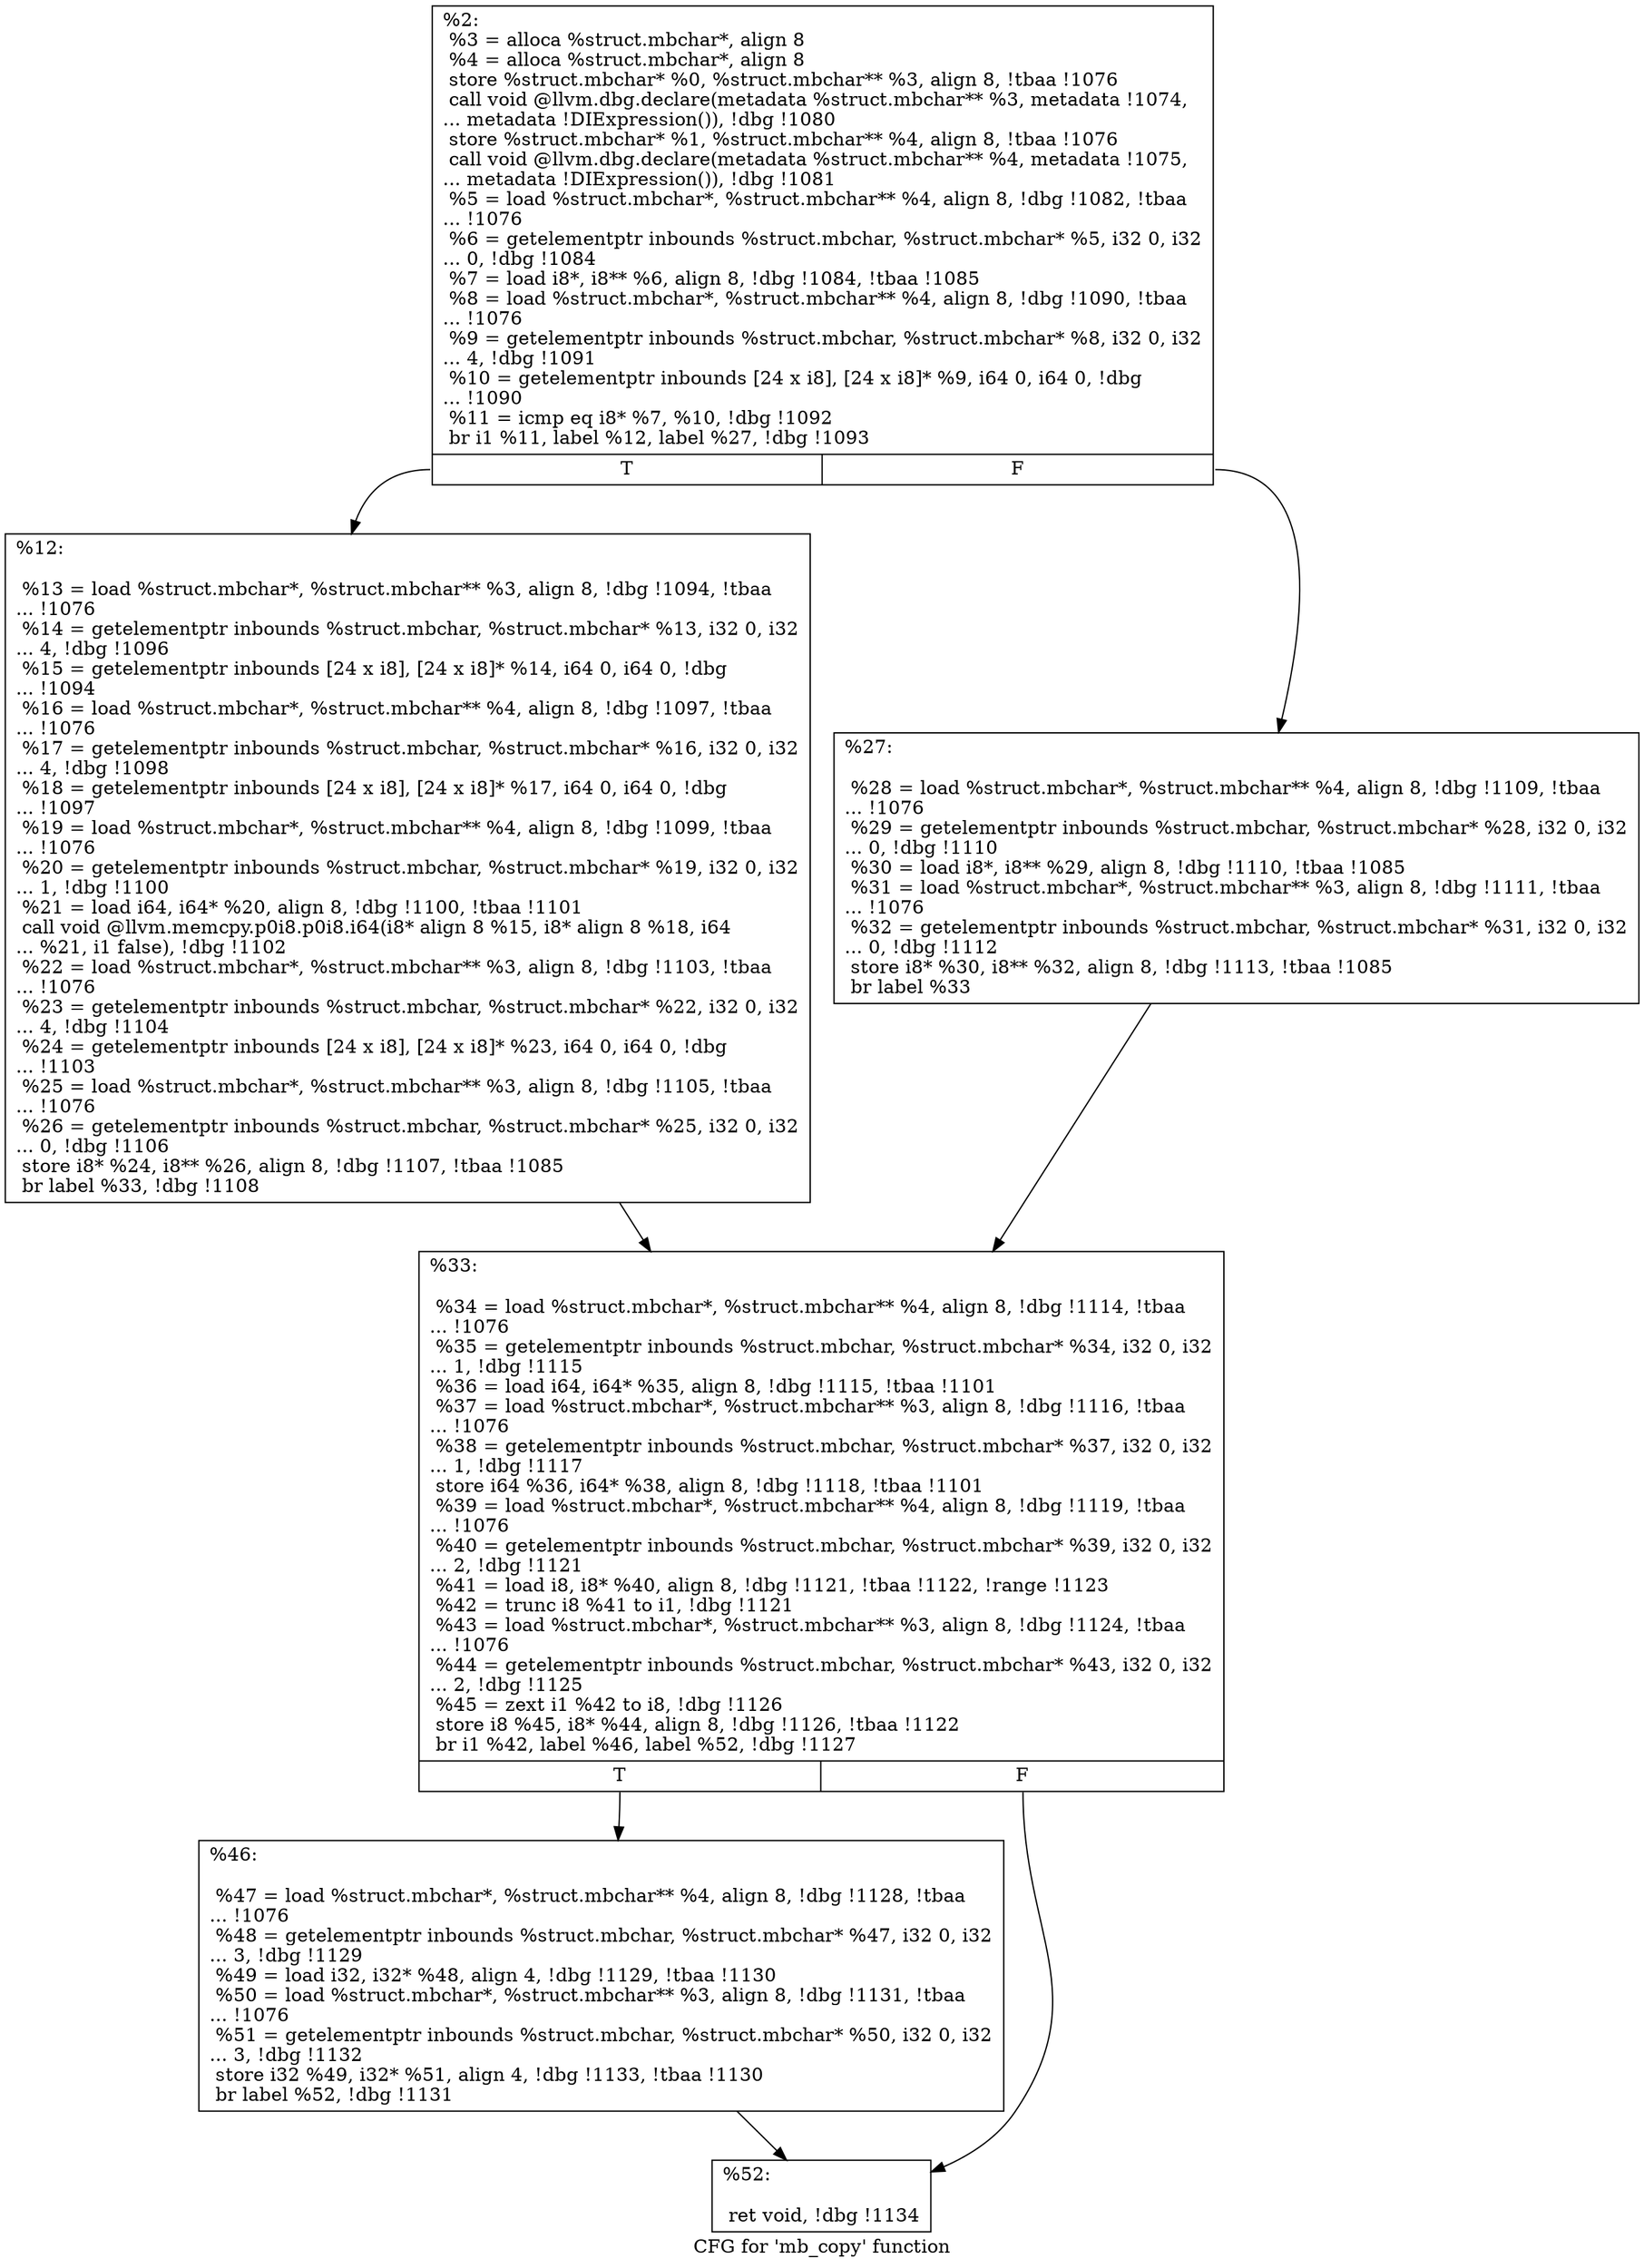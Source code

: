 digraph "CFG for 'mb_copy' function" {
	label="CFG for 'mb_copy' function";

	Node0x9543e0 [shape=record,label="{%2:\l  %3 = alloca %struct.mbchar*, align 8\l  %4 = alloca %struct.mbchar*, align 8\l  store %struct.mbchar* %0, %struct.mbchar** %3, align 8, !tbaa !1076\l  call void @llvm.dbg.declare(metadata %struct.mbchar** %3, metadata !1074,\l... metadata !DIExpression()), !dbg !1080\l  store %struct.mbchar* %1, %struct.mbchar** %4, align 8, !tbaa !1076\l  call void @llvm.dbg.declare(metadata %struct.mbchar** %4, metadata !1075,\l... metadata !DIExpression()), !dbg !1081\l  %5 = load %struct.mbchar*, %struct.mbchar** %4, align 8, !dbg !1082, !tbaa\l... !1076\l  %6 = getelementptr inbounds %struct.mbchar, %struct.mbchar* %5, i32 0, i32\l... 0, !dbg !1084\l  %7 = load i8*, i8** %6, align 8, !dbg !1084, !tbaa !1085\l  %8 = load %struct.mbchar*, %struct.mbchar** %4, align 8, !dbg !1090, !tbaa\l... !1076\l  %9 = getelementptr inbounds %struct.mbchar, %struct.mbchar* %8, i32 0, i32\l... 4, !dbg !1091\l  %10 = getelementptr inbounds [24 x i8], [24 x i8]* %9, i64 0, i64 0, !dbg\l... !1090\l  %11 = icmp eq i8* %7, %10, !dbg !1092\l  br i1 %11, label %12, label %27, !dbg !1093\l|{<s0>T|<s1>F}}"];
	Node0x9543e0:s0 -> Node0x940d80;
	Node0x9543e0:s1 -> Node0x940dd0;
	Node0x940d80 [shape=record,label="{%12:\l\l  %13 = load %struct.mbchar*, %struct.mbchar** %3, align 8, !dbg !1094, !tbaa\l... !1076\l  %14 = getelementptr inbounds %struct.mbchar, %struct.mbchar* %13, i32 0, i32\l... 4, !dbg !1096\l  %15 = getelementptr inbounds [24 x i8], [24 x i8]* %14, i64 0, i64 0, !dbg\l... !1094\l  %16 = load %struct.mbchar*, %struct.mbchar** %4, align 8, !dbg !1097, !tbaa\l... !1076\l  %17 = getelementptr inbounds %struct.mbchar, %struct.mbchar* %16, i32 0, i32\l... 4, !dbg !1098\l  %18 = getelementptr inbounds [24 x i8], [24 x i8]* %17, i64 0, i64 0, !dbg\l... !1097\l  %19 = load %struct.mbchar*, %struct.mbchar** %4, align 8, !dbg !1099, !tbaa\l... !1076\l  %20 = getelementptr inbounds %struct.mbchar, %struct.mbchar* %19, i32 0, i32\l... 1, !dbg !1100\l  %21 = load i64, i64* %20, align 8, !dbg !1100, !tbaa !1101\l  call void @llvm.memcpy.p0i8.p0i8.i64(i8* align 8 %15, i8* align 8 %18, i64\l... %21, i1 false), !dbg !1102\l  %22 = load %struct.mbchar*, %struct.mbchar** %3, align 8, !dbg !1103, !tbaa\l... !1076\l  %23 = getelementptr inbounds %struct.mbchar, %struct.mbchar* %22, i32 0, i32\l... 4, !dbg !1104\l  %24 = getelementptr inbounds [24 x i8], [24 x i8]* %23, i64 0, i64 0, !dbg\l... !1103\l  %25 = load %struct.mbchar*, %struct.mbchar** %3, align 8, !dbg !1105, !tbaa\l... !1076\l  %26 = getelementptr inbounds %struct.mbchar, %struct.mbchar* %25, i32 0, i32\l... 0, !dbg !1106\l  store i8* %24, i8** %26, align 8, !dbg !1107, !tbaa !1085\l  br label %33, !dbg !1108\l}"];
	Node0x940d80 -> Node0x940e20;
	Node0x940dd0 [shape=record,label="{%27:\l\l  %28 = load %struct.mbchar*, %struct.mbchar** %4, align 8, !dbg !1109, !tbaa\l... !1076\l  %29 = getelementptr inbounds %struct.mbchar, %struct.mbchar* %28, i32 0, i32\l... 0, !dbg !1110\l  %30 = load i8*, i8** %29, align 8, !dbg !1110, !tbaa !1085\l  %31 = load %struct.mbchar*, %struct.mbchar** %3, align 8, !dbg !1111, !tbaa\l... !1076\l  %32 = getelementptr inbounds %struct.mbchar, %struct.mbchar* %31, i32 0, i32\l... 0, !dbg !1112\l  store i8* %30, i8** %32, align 8, !dbg !1113, !tbaa !1085\l  br label %33\l}"];
	Node0x940dd0 -> Node0x940e20;
	Node0x940e20 [shape=record,label="{%33:\l\l  %34 = load %struct.mbchar*, %struct.mbchar** %4, align 8, !dbg !1114, !tbaa\l... !1076\l  %35 = getelementptr inbounds %struct.mbchar, %struct.mbchar* %34, i32 0, i32\l... 1, !dbg !1115\l  %36 = load i64, i64* %35, align 8, !dbg !1115, !tbaa !1101\l  %37 = load %struct.mbchar*, %struct.mbchar** %3, align 8, !dbg !1116, !tbaa\l... !1076\l  %38 = getelementptr inbounds %struct.mbchar, %struct.mbchar* %37, i32 0, i32\l... 1, !dbg !1117\l  store i64 %36, i64* %38, align 8, !dbg !1118, !tbaa !1101\l  %39 = load %struct.mbchar*, %struct.mbchar** %4, align 8, !dbg !1119, !tbaa\l... !1076\l  %40 = getelementptr inbounds %struct.mbchar, %struct.mbchar* %39, i32 0, i32\l... 2, !dbg !1121\l  %41 = load i8, i8* %40, align 8, !dbg !1121, !tbaa !1122, !range !1123\l  %42 = trunc i8 %41 to i1, !dbg !1121\l  %43 = load %struct.mbchar*, %struct.mbchar** %3, align 8, !dbg !1124, !tbaa\l... !1076\l  %44 = getelementptr inbounds %struct.mbchar, %struct.mbchar* %43, i32 0, i32\l... 2, !dbg !1125\l  %45 = zext i1 %42 to i8, !dbg !1126\l  store i8 %45, i8* %44, align 8, !dbg !1126, !tbaa !1122\l  br i1 %42, label %46, label %52, !dbg !1127\l|{<s0>T|<s1>F}}"];
	Node0x940e20:s0 -> Node0x940e70;
	Node0x940e20:s1 -> Node0x940ec0;
	Node0x940e70 [shape=record,label="{%46:\l\l  %47 = load %struct.mbchar*, %struct.mbchar** %4, align 8, !dbg !1128, !tbaa\l... !1076\l  %48 = getelementptr inbounds %struct.mbchar, %struct.mbchar* %47, i32 0, i32\l... 3, !dbg !1129\l  %49 = load i32, i32* %48, align 4, !dbg !1129, !tbaa !1130\l  %50 = load %struct.mbchar*, %struct.mbchar** %3, align 8, !dbg !1131, !tbaa\l... !1076\l  %51 = getelementptr inbounds %struct.mbchar, %struct.mbchar* %50, i32 0, i32\l... 3, !dbg !1132\l  store i32 %49, i32* %51, align 4, !dbg !1133, !tbaa !1130\l  br label %52, !dbg !1131\l}"];
	Node0x940e70 -> Node0x940ec0;
	Node0x940ec0 [shape=record,label="{%52:\l\l  ret void, !dbg !1134\l}"];
}
